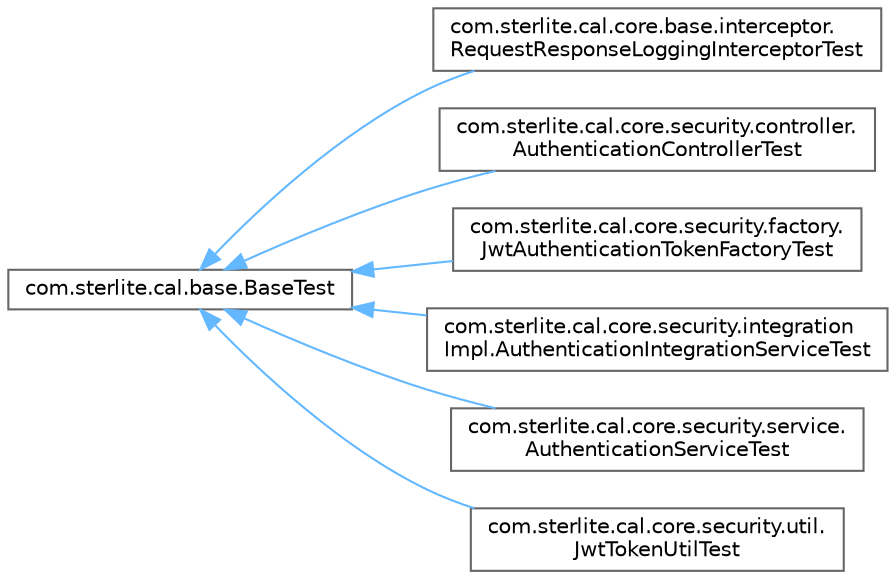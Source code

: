 digraph "Graphical Class Hierarchy"
{
 // LATEX_PDF_SIZE
  bgcolor="transparent";
  edge [fontname=Helvetica,fontsize=10,labelfontname=Helvetica,labelfontsize=10];
  node [fontname=Helvetica,fontsize=10,shape=box,height=0.2,width=0.4];
  rankdir="LR";
  Node0 [id="Node000000",label="com.sterlite.cal.base.BaseTest",height=0.2,width=0.4,color="grey40", fillcolor="white", style="filled",URL="$classcom_1_1sterlite_1_1cal_1_1base_1_1_base_test.html",tooltip=" "];
  Node0 -> Node1 [id="edge10_Node000000_Node000001",dir="back",color="steelblue1",style="solid",tooltip=" "];
  Node1 [id="Node000001",label="com.sterlite.cal.core.base.interceptor.\lRequestResponseLoggingInterceptorTest",height=0.2,width=0.4,color="grey40", fillcolor="white", style="filled",URL="$classcom_1_1sterlite_1_1cal_1_1core_1_1base_1_1interceptor_1_1_request_response_logging_interceptor_test.html",tooltip=" "];
  Node0 -> Node2 [id="edge11_Node000000_Node000002",dir="back",color="steelblue1",style="solid",tooltip=" "];
  Node2 [id="Node000002",label="com.sterlite.cal.core.security.controller.\lAuthenticationControllerTest",height=0.2,width=0.4,color="grey40", fillcolor="white", style="filled",URL="$classcom_1_1sterlite_1_1cal_1_1core_1_1security_1_1controller_1_1_authentication_controller_test.html",tooltip=" "];
  Node0 -> Node3 [id="edge12_Node000000_Node000003",dir="back",color="steelblue1",style="solid",tooltip=" "];
  Node3 [id="Node000003",label="com.sterlite.cal.core.security.factory.\lJwtAuthenticationTokenFactoryTest",height=0.2,width=0.4,color="grey40", fillcolor="white", style="filled",URL="$classcom_1_1sterlite_1_1cal_1_1core_1_1security_1_1factory_1_1_jwt_authentication_token_factory_test.html",tooltip=" "];
  Node0 -> Node4 [id="edge13_Node000000_Node000004",dir="back",color="steelblue1",style="solid",tooltip=" "];
  Node4 [id="Node000004",label="com.sterlite.cal.core.security.integration\lImpl.AuthenticationIntegrationServiceTest",height=0.2,width=0.4,color="grey40", fillcolor="white", style="filled",URL="$classcom_1_1sterlite_1_1cal_1_1core_1_1security_1_1integration_impl_1_1_authentication_integration_service_test.html",tooltip=" "];
  Node0 -> Node5 [id="edge14_Node000000_Node000005",dir="back",color="steelblue1",style="solid",tooltip=" "];
  Node5 [id="Node000005",label="com.sterlite.cal.core.security.service.\lAuthenticationServiceTest",height=0.2,width=0.4,color="grey40", fillcolor="white", style="filled",URL="$classcom_1_1sterlite_1_1cal_1_1core_1_1security_1_1service_1_1_authentication_service_test.html",tooltip=" "];
  Node0 -> Node6 [id="edge15_Node000000_Node000006",dir="back",color="steelblue1",style="solid",tooltip=" "];
  Node6 [id="Node000006",label="com.sterlite.cal.core.security.util.\lJwtTokenUtilTest",height=0.2,width=0.4,color="grey40", fillcolor="white", style="filled",URL="$classcom_1_1sterlite_1_1cal_1_1core_1_1security_1_1util_1_1_jwt_token_util_test.html",tooltip=" "];
}
